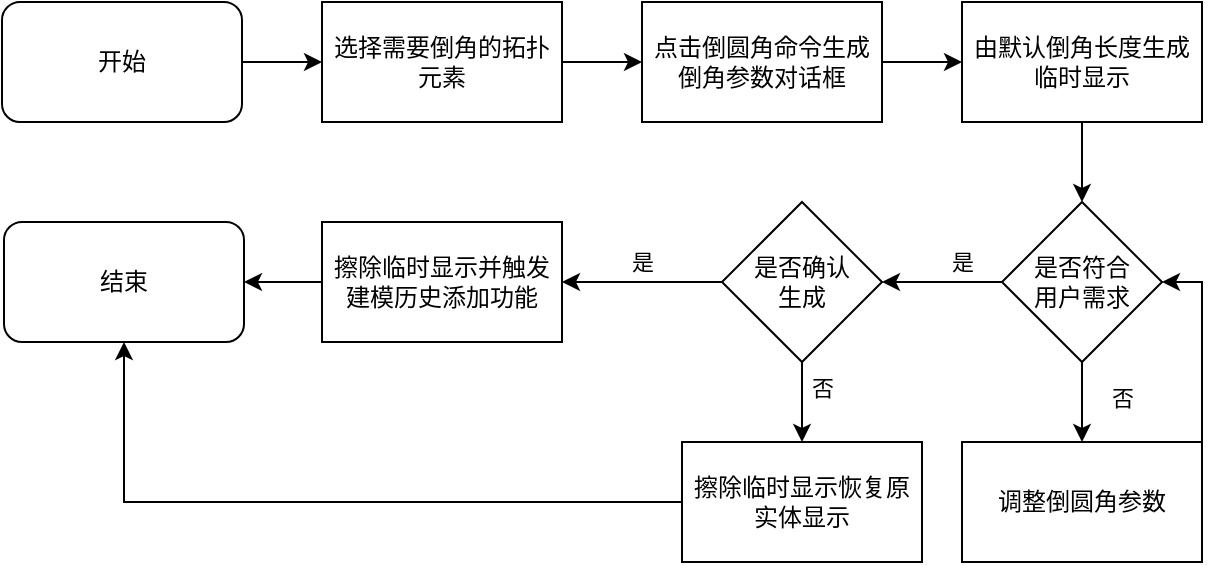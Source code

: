 <mxfile version="22.1.7" type="github">
  <diagram name="第 1 页" id="dh_Tqen3ZFzS-Fm8r1Pn">
    <mxGraphModel dx="251" dy="485" grid="1" gridSize="10" guides="1" tooltips="1" connect="1" arrows="1" fold="1" page="1" pageScale="1" pageWidth="827" pageHeight="1169" math="0" shadow="0">
      <root>
        <mxCell id="0" />
        <mxCell id="1" parent="0" />
        <mxCell id="EHVYDIMArOfq0AaQAzzN-28" style="edgeStyle=orthogonalEdgeStyle;rounded=0;orthogonalLoop=1;jettySize=auto;html=1;entryX=0;entryY=0.5;entryDx=0;entryDy=0;" parent="1" source="EHVYDIMArOfq0AaQAzzN-18" target="EHVYDIMArOfq0AaQAzzN-19" edge="1">
          <mxGeometry relative="1" as="geometry" />
        </mxCell>
        <mxCell id="EHVYDIMArOfq0AaQAzzN-18" value="开始" style="rounded=1;whiteSpace=wrap;html=1;" parent="1" vertex="1">
          <mxGeometry x="1120" y="200" width="120" height="60" as="geometry" />
        </mxCell>
        <mxCell id="EHVYDIMArOfq0AaQAzzN-29" style="edgeStyle=orthogonalEdgeStyle;rounded=0;orthogonalLoop=1;jettySize=auto;html=1;entryX=0;entryY=0.5;entryDx=0;entryDy=0;" parent="1" source="EHVYDIMArOfq0AaQAzzN-19" target="EHVYDIMArOfq0AaQAzzN-20" edge="1">
          <mxGeometry relative="1" as="geometry" />
        </mxCell>
        <mxCell id="EHVYDIMArOfq0AaQAzzN-19" value="选择需要倒角的拓扑元素" style="rounded=0;whiteSpace=wrap;html=1;" parent="1" vertex="1">
          <mxGeometry x="1280" y="200" width="120" height="60" as="geometry" />
        </mxCell>
        <mxCell id="EHVYDIMArOfq0AaQAzzN-30" style="edgeStyle=orthogonalEdgeStyle;rounded=0;orthogonalLoop=1;jettySize=auto;html=1;entryX=0;entryY=0.5;entryDx=0;entryDy=0;" parent="1" source="EHVYDIMArOfq0AaQAzzN-20" target="EHVYDIMArOfq0AaQAzzN-21" edge="1">
          <mxGeometry relative="1" as="geometry" />
        </mxCell>
        <mxCell id="EHVYDIMArOfq0AaQAzzN-20" value="点击倒圆角命令生成倒角参数对话框" style="rounded=0;whiteSpace=wrap;html=1;" parent="1" vertex="1">
          <mxGeometry x="1440" y="200" width="120" height="60" as="geometry" />
        </mxCell>
        <mxCell id="EHVYDIMArOfq0AaQAzzN-27" style="edgeStyle=orthogonalEdgeStyle;rounded=0;orthogonalLoop=1;jettySize=auto;html=1;entryX=0.5;entryY=0;entryDx=0;entryDy=0;" parent="1" source="EHVYDIMArOfq0AaQAzzN-21" target="EHVYDIMArOfq0AaQAzzN-22" edge="1">
          <mxGeometry relative="1" as="geometry" />
        </mxCell>
        <mxCell id="EHVYDIMArOfq0AaQAzzN-21" value="由默认倒角长度生成临时显示" style="rounded=0;whiteSpace=wrap;html=1;" parent="1" vertex="1">
          <mxGeometry x="1600" y="200" width="120" height="60" as="geometry" />
        </mxCell>
        <mxCell id="EHVYDIMArOfq0AaQAzzN-31" style="edgeStyle=orthogonalEdgeStyle;rounded=0;orthogonalLoop=1;jettySize=auto;html=1;entryX=1;entryY=0.5;entryDx=0;entryDy=0;" parent="1" source="EHVYDIMArOfq0AaQAzzN-22" target="EHVYDIMArOfq0AaQAzzN-23" edge="1">
          <mxGeometry relative="1" as="geometry" />
        </mxCell>
        <mxCell id="EHVYDIMArOfq0AaQAzzN-35" value="是" style="edgeLabel;html=1;align=center;verticalAlign=middle;resizable=0;points=[];" parent="EHVYDIMArOfq0AaQAzzN-31" vertex="1" connectable="0">
          <mxGeometry x="0.167" y="-2" relative="1" as="geometry">
            <mxPoint x="15" y="-8" as="offset" />
          </mxGeometry>
        </mxCell>
        <mxCell id="EHVYDIMArOfq0AaQAzzN-44" style="edgeStyle=orthogonalEdgeStyle;rounded=0;orthogonalLoop=1;jettySize=auto;html=1;entryX=0.5;entryY=0;entryDx=0;entryDy=0;" parent="1" source="EHVYDIMArOfq0AaQAzzN-22" target="EHVYDIMArOfq0AaQAzzN-43" edge="1">
          <mxGeometry relative="1" as="geometry" />
        </mxCell>
        <mxCell id="EHVYDIMArOfq0AaQAzzN-47" value="否" style="edgeLabel;html=1;align=center;verticalAlign=middle;resizable=0;points=[];" parent="EHVYDIMArOfq0AaQAzzN-44" vertex="1" connectable="0">
          <mxGeometry x="-0.12" y="2" relative="1" as="geometry">
            <mxPoint x="18" as="offset" />
          </mxGeometry>
        </mxCell>
        <mxCell id="EHVYDIMArOfq0AaQAzzN-22" value="是否符合&lt;br&gt;用户需求" style="rhombus;whiteSpace=wrap;html=1;" parent="1" vertex="1">
          <mxGeometry x="1620" y="300" width="80" height="80" as="geometry" />
        </mxCell>
        <mxCell id="EHVYDIMArOfq0AaQAzzN-33" style="edgeStyle=orthogonalEdgeStyle;rounded=0;orthogonalLoop=1;jettySize=auto;html=1;entryX=1;entryY=0.5;entryDx=0;entryDy=0;" parent="1" source="EHVYDIMArOfq0AaQAzzN-23" target="EHVYDIMArOfq0AaQAzzN-24" edge="1">
          <mxGeometry relative="1" as="geometry" />
        </mxCell>
        <mxCell id="EHVYDIMArOfq0AaQAzzN-36" value="是" style="edgeLabel;html=1;align=center;verticalAlign=middle;resizable=0;points=[];" parent="EHVYDIMArOfq0AaQAzzN-33" vertex="1" connectable="0">
          <mxGeometry x="-0.175" y="2" relative="1" as="geometry">
            <mxPoint x="-7" y="-12" as="offset" />
          </mxGeometry>
        </mxCell>
        <mxCell id="EHVYDIMArOfq0AaQAzzN-37" style="edgeStyle=orthogonalEdgeStyle;rounded=0;orthogonalLoop=1;jettySize=auto;html=1;entryX=0.5;entryY=0;entryDx=0;entryDy=0;" parent="1" source="EHVYDIMArOfq0AaQAzzN-23" target="EHVYDIMArOfq0AaQAzzN-26" edge="1">
          <mxGeometry relative="1" as="geometry" />
        </mxCell>
        <mxCell id="EHVYDIMArOfq0AaQAzzN-38" value="否" style="edgeLabel;html=1;align=center;verticalAlign=middle;resizable=0;points=[];" parent="EHVYDIMArOfq0AaQAzzN-37" vertex="1" connectable="0">
          <mxGeometry x="-0.37" y="1" relative="1" as="geometry">
            <mxPoint x="9" as="offset" />
          </mxGeometry>
        </mxCell>
        <mxCell id="EHVYDIMArOfq0AaQAzzN-23" value="是否确认&lt;br&gt;生成" style="rhombus;whiteSpace=wrap;html=1;" parent="1" vertex="1">
          <mxGeometry x="1480" y="300" width="80" height="80" as="geometry" />
        </mxCell>
        <mxCell id="EHVYDIMArOfq0AaQAzzN-34" style="edgeStyle=orthogonalEdgeStyle;rounded=0;orthogonalLoop=1;jettySize=auto;html=1;entryX=1;entryY=0.5;entryDx=0;entryDy=0;" parent="1" source="EHVYDIMArOfq0AaQAzzN-24" target="EHVYDIMArOfq0AaQAzzN-25" edge="1">
          <mxGeometry relative="1" as="geometry" />
        </mxCell>
        <mxCell id="EHVYDIMArOfq0AaQAzzN-24" value="擦除临时显示并触发建模历史添加功能" style="rounded=0;whiteSpace=wrap;html=1;" parent="1" vertex="1">
          <mxGeometry x="1280" y="310" width="120" height="60" as="geometry" />
        </mxCell>
        <mxCell id="EHVYDIMArOfq0AaQAzzN-25" value="结束" style="rounded=1;whiteSpace=wrap;html=1;" parent="1" vertex="1">
          <mxGeometry x="1121" y="310" width="120" height="60" as="geometry" />
        </mxCell>
        <mxCell id="EHVYDIMArOfq0AaQAzzN-40" style="edgeStyle=orthogonalEdgeStyle;rounded=0;orthogonalLoop=1;jettySize=auto;html=1;entryX=0.5;entryY=1;entryDx=0;entryDy=0;" parent="1" source="EHVYDIMArOfq0AaQAzzN-26" target="EHVYDIMArOfq0AaQAzzN-25" edge="1">
          <mxGeometry relative="1" as="geometry" />
        </mxCell>
        <mxCell id="EHVYDIMArOfq0AaQAzzN-26" value="擦除临时显示恢复原实体显示" style="rounded=0;whiteSpace=wrap;html=1;" parent="1" vertex="1">
          <mxGeometry x="1460" y="420" width="120" height="60" as="geometry" />
        </mxCell>
        <mxCell id="EHVYDIMArOfq0AaQAzzN-46" style="edgeStyle=orthogonalEdgeStyle;rounded=0;orthogonalLoop=1;jettySize=auto;html=1;entryX=1;entryY=0.5;entryDx=0;entryDy=0;" parent="1" source="EHVYDIMArOfq0AaQAzzN-43" target="EHVYDIMArOfq0AaQAzzN-22" edge="1">
          <mxGeometry relative="1" as="geometry">
            <Array as="points">
              <mxPoint x="1720" y="340" />
            </Array>
          </mxGeometry>
        </mxCell>
        <mxCell id="EHVYDIMArOfq0AaQAzzN-43" value="调整倒圆角参数" style="rounded=0;whiteSpace=wrap;html=1;" parent="1" vertex="1">
          <mxGeometry x="1600" y="420" width="120" height="60" as="geometry" />
        </mxCell>
      </root>
    </mxGraphModel>
  </diagram>
</mxfile>
